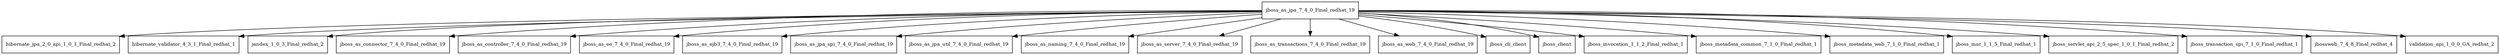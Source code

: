 digraph jboss_as_jpa_7_4_0_Final_redhat_19_dependencies {
  node [shape = box, fontsize=10.0];
  jboss_as_jpa_7_4_0_Final_redhat_19 -> hibernate_jpa_2_0_api_1_0_1_Final_redhat_2;
  jboss_as_jpa_7_4_0_Final_redhat_19 -> hibernate_validator_4_3_1_Final_redhat_1;
  jboss_as_jpa_7_4_0_Final_redhat_19 -> jandex_1_0_3_Final_redhat_2;
  jboss_as_jpa_7_4_0_Final_redhat_19 -> jboss_as_connector_7_4_0_Final_redhat_19;
  jboss_as_jpa_7_4_0_Final_redhat_19 -> jboss_as_controller_7_4_0_Final_redhat_19;
  jboss_as_jpa_7_4_0_Final_redhat_19 -> jboss_as_ee_7_4_0_Final_redhat_19;
  jboss_as_jpa_7_4_0_Final_redhat_19 -> jboss_as_ejb3_7_4_0_Final_redhat_19;
  jboss_as_jpa_7_4_0_Final_redhat_19 -> jboss_as_jpa_spi_7_4_0_Final_redhat_19;
  jboss_as_jpa_7_4_0_Final_redhat_19 -> jboss_as_jpa_util_7_4_0_Final_redhat_19;
  jboss_as_jpa_7_4_0_Final_redhat_19 -> jboss_as_naming_7_4_0_Final_redhat_19;
  jboss_as_jpa_7_4_0_Final_redhat_19 -> jboss_as_server_7_4_0_Final_redhat_19;
  jboss_as_jpa_7_4_0_Final_redhat_19 -> jboss_as_transactions_7_4_0_Final_redhat_19;
  jboss_as_jpa_7_4_0_Final_redhat_19 -> jboss_as_web_7_4_0_Final_redhat_19;
  jboss_as_jpa_7_4_0_Final_redhat_19 -> jboss_cli_client;
  jboss_as_jpa_7_4_0_Final_redhat_19 -> jboss_client;
  jboss_as_jpa_7_4_0_Final_redhat_19 -> jboss_invocation_1_1_2_Final_redhat_1;
  jboss_as_jpa_7_4_0_Final_redhat_19 -> jboss_metadata_common_7_1_0_Final_redhat_1;
  jboss_as_jpa_7_4_0_Final_redhat_19 -> jboss_metadata_web_7_1_0_Final_redhat_1;
  jboss_as_jpa_7_4_0_Final_redhat_19 -> jboss_msc_1_1_5_Final_redhat_1;
  jboss_as_jpa_7_4_0_Final_redhat_19 -> jboss_servlet_api_2_5_spec_1_0_1_Final_redhat_2;
  jboss_as_jpa_7_4_0_Final_redhat_19 -> jboss_transaction_spi_7_1_0_Final_redhat_1;
  jboss_as_jpa_7_4_0_Final_redhat_19 -> jbossweb_7_4_8_Final_redhat_4;
  jboss_as_jpa_7_4_0_Final_redhat_19 -> validation_api_1_0_0_GA_redhat_2;
}
